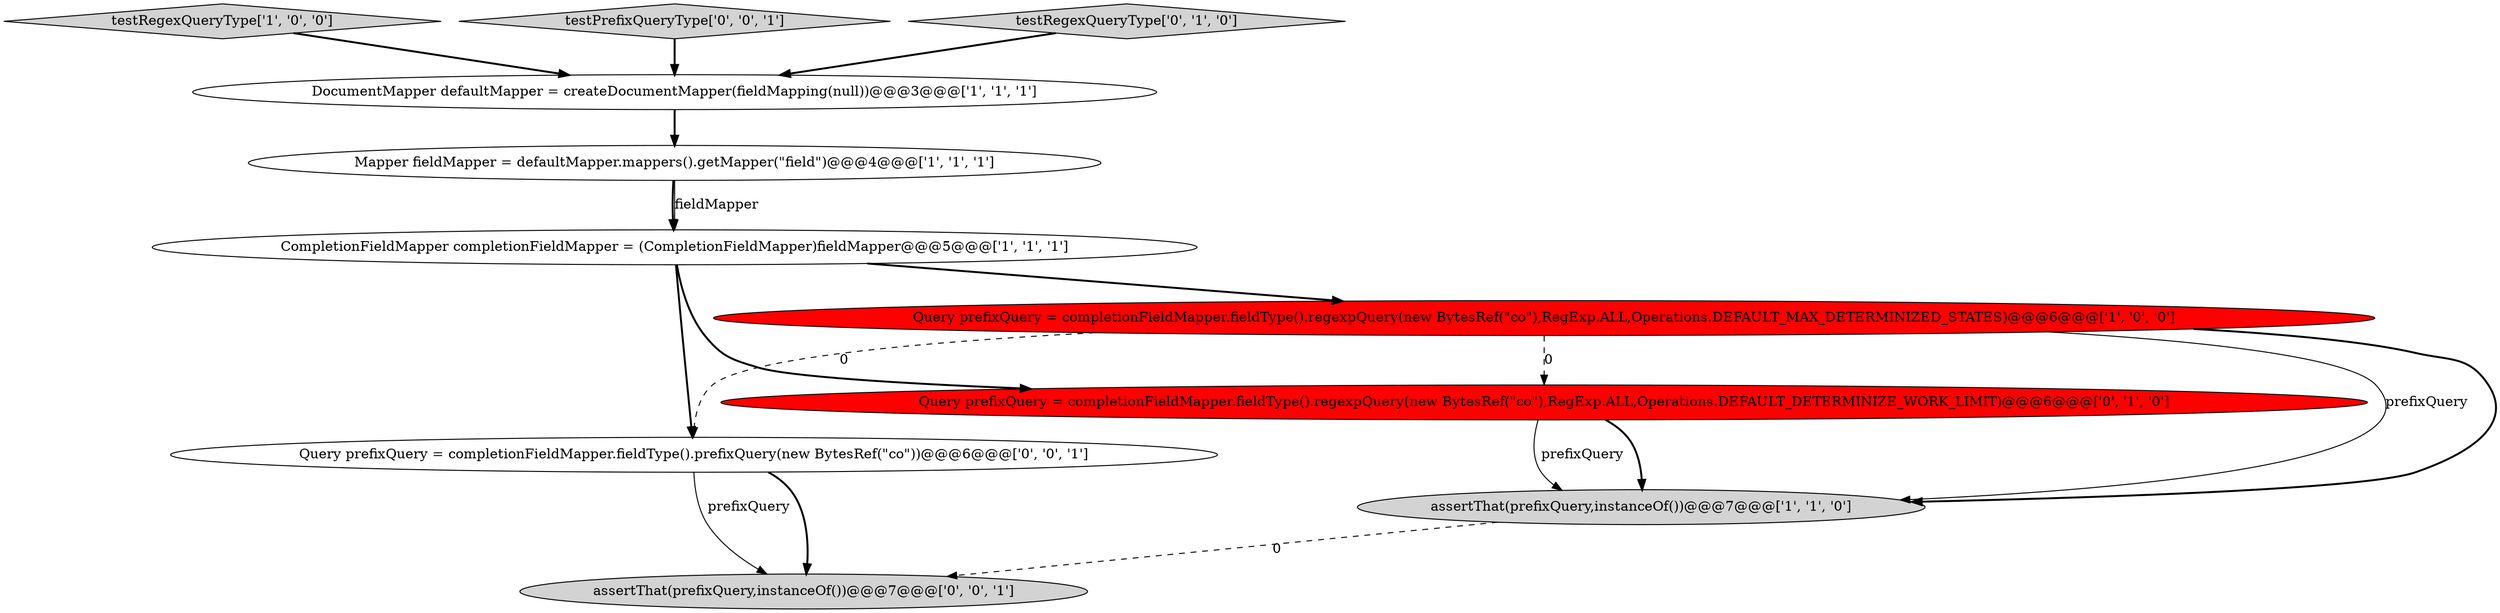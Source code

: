 digraph {
1 [style = filled, label = "testRegexQueryType['1', '0', '0']", fillcolor = lightgray, shape = diamond image = "AAA0AAABBB1BBB"];
3 [style = filled, label = "Query prefixQuery = completionFieldMapper.fieldType().regexpQuery(new BytesRef(\"co\"),RegExp.ALL,Operations.DEFAULT_MAX_DETERMINIZED_STATES)@@@6@@@['1', '0', '0']", fillcolor = red, shape = ellipse image = "AAA1AAABBB1BBB"];
6 [style = filled, label = "Query prefixQuery = completionFieldMapper.fieldType().regexpQuery(new BytesRef(\"co\"),RegExp.ALL,Operations.DEFAULT_DETERMINIZE_WORK_LIMIT)@@@6@@@['0', '1', '0']", fillcolor = red, shape = ellipse image = "AAA1AAABBB2BBB"];
10 [style = filled, label = "Query prefixQuery = completionFieldMapper.fieldType().prefixQuery(new BytesRef(\"co\"))@@@6@@@['0', '0', '1']", fillcolor = white, shape = ellipse image = "AAA0AAABBB3BBB"];
5 [style = filled, label = "assertThat(prefixQuery,instanceOf())@@@7@@@['1', '1', '0']", fillcolor = lightgray, shape = ellipse image = "AAA0AAABBB1BBB"];
2 [style = filled, label = "Mapper fieldMapper = defaultMapper.mappers().getMapper(\"field\")@@@4@@@['1', '1', '1']", fillcolor = white, shape = ellipse image = "AAA0AAABBB1BBB"];
9 [style = filled, label = "testPrefixQueryType['0', '0', '1']", fillcolor = lightgray, shape = diamond image = "AAA0AAABBB3BBB"];
0 [style = filled, label = "CompletionFieldMapper completionFieldMapper = (CompletionFieldMapper)fieldMapper@@@5@@@['1', '1', '1']", fillcolor = white, shape = ellipse image = "AAA0AAABBB1BBB"];
4 [style = filled, label = "DocumentMapper defaultMapper = createDocumentMapper(fieldMapping(null))@@@3@@@['1', '1', '1']", fillcolor = white, shape = ellipse image = "AAA0AAABBB1BBB"];
8 [style = filled, label = "assertThat(prefixQuery,instanceOf())@@@7@@@['0', '0', '1']", fillcolor = lightgray, shape = ellipse image = "AAA0AAABBB3BBB"];
7 [style = filled, label = "testRegexQueryType['0', '1', '0']", fillcolor = lightgray, shape = diamond image = "AAA0AAABBB2BBB"];
0->3 [style = bold, label=""];
5->8 [style = dashed, label="0"];
6->5 [style = bold, label=""];
1->4 [style = bold, label=""];
3->5 [style = bold, label=""];
2->0 [style = bold, label=""];
0->10 [style = bold, label=""];
3->6 [style = dashed, label="0"];
4->2 [style = bold, label=""];
7->4 [style = bold, label=""];
10->8 [style = solid, label="prefixQuery"];
10->8 [style = bold, label=""];
3->10 [style = dashed, label="0"];
0->6 [style = bold, label=""];
2->0 [style = solid, label="fieldMapper"];
6->5 [style = solid, label="prefixQuery"];
9->4 [style = bold, label=""];
3->5 [style = solid, label="prefixQuery"];
}
